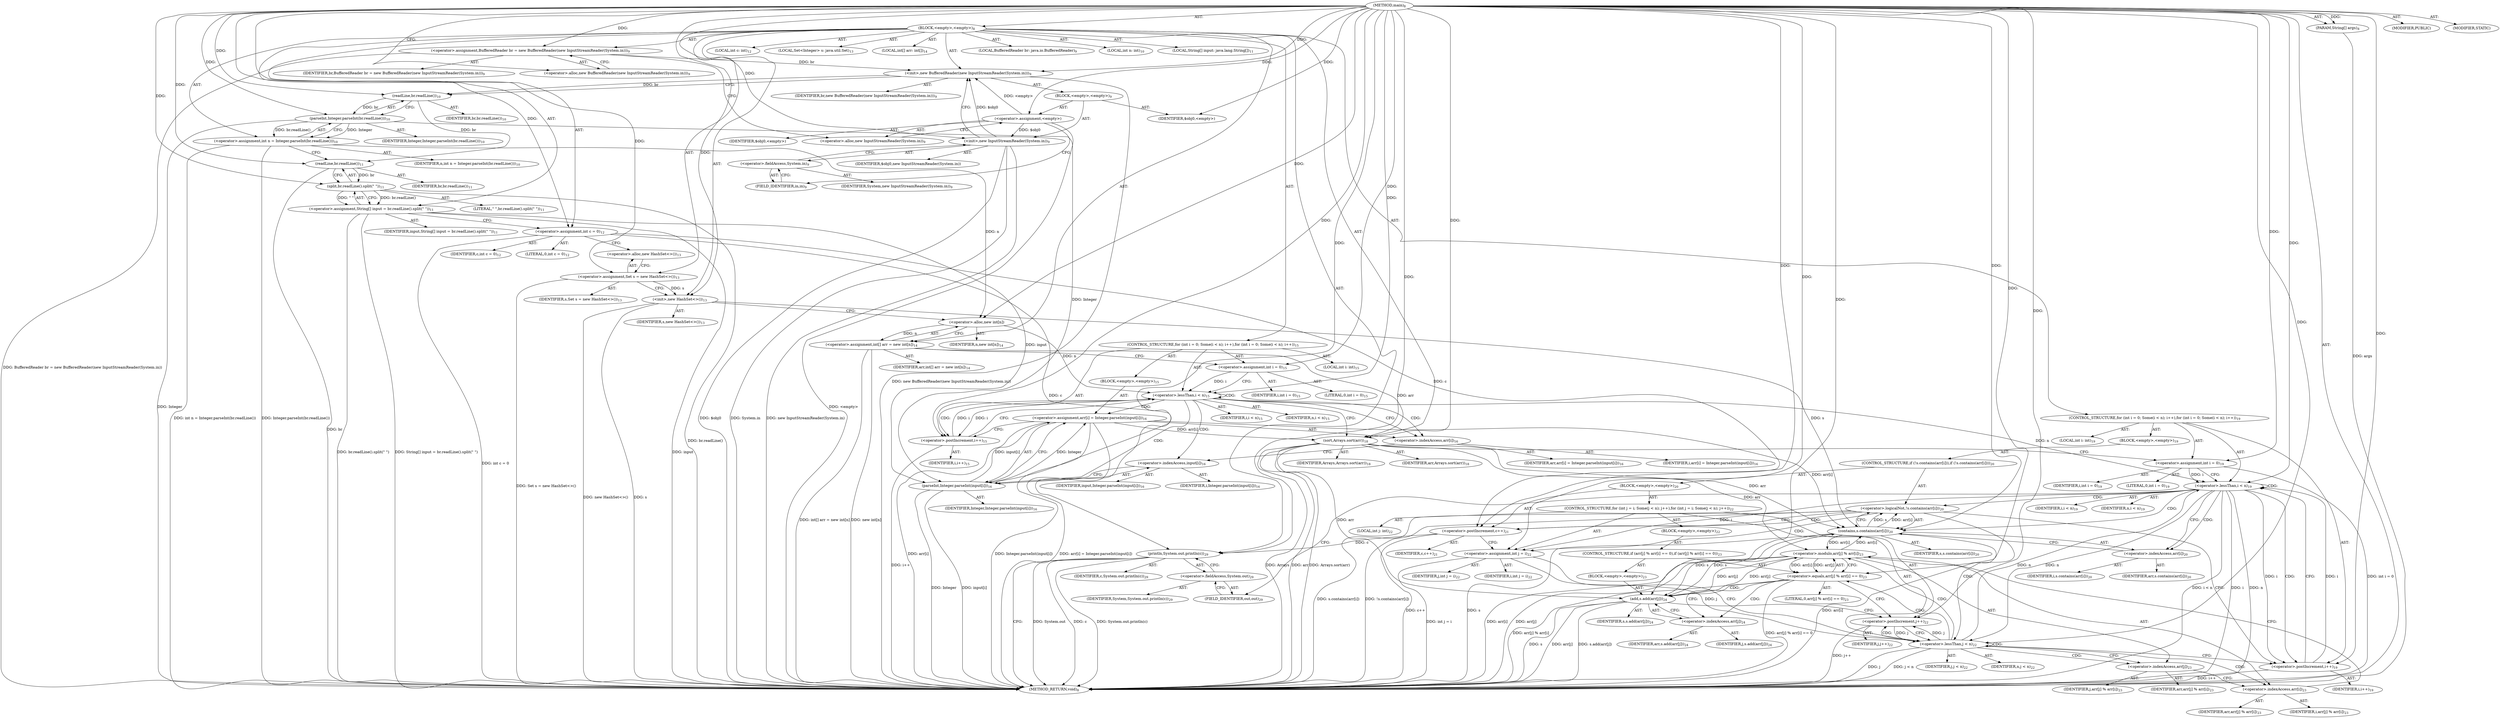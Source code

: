 digraph "main" {  
"21" [label = <(METHOD,main)<SUB>8</SUB>> ]
"22" [label = <(PARAM,String[] args)<SUB>8</SUB>> ]
"23" [label = <(BLOCK,&lt;empty&gt;,&lt;empty&gt;)<SUB>8</SUB>> ]
"4" [label = <(LOCAL,BufferedReader br: java.io.BufferedReader)<SUB>9</SUB>> ]
"24" [label = <(&lt;operator&gt;.assignment,BufferedReader br = new BufferedReader(new InputStreamReader(System.in)))<SUB>9</SUB>> ]
"25" [label = <(IDENTIFIER,br,BufferedReader br = new BufferedReader(new InputStreamReader(System.in)))<SUB>9</SUB>> ]
"26" [label = <(&lt;operator&gt;.alloc,new BufferedReader(new InputStreamReader(System.in)))<SUB>9</SUB>> ]
"27" [label = <(&lt;init&gt;,new BufferedReader(new InputStreamReader(System.in)))<SUB>9</SUB>> ]
"3" [label = <(IDENTIFIER,br,new BufferedReader(new InputStreamReader(System.in)))<SUB>9</SUB>> ]
"28" [label = <(BLOCK,&lt;empty&gt;,&lt;empty&gt;)<SUB>9</SUB>> ]
"29" [label = <(&lt;operator&gt;.assignment,&lt;empty&gt;)> ]
"30" [label = <(IDENTIFIER,$obj0,&lt;empty&gt;)> ]
"31" [label = <(&lt;operator&gt;.alloc,new InputStreamReader(System.in))<SUB>9</SUB>> ]
"32" [label = <(&lt;init&gt;,new InputStreamReader(System.in))<SUB>9</SUB>> ]
"33" [label = <(IDENTIFIER,$obj0,new InputStreamReader(System.in))> ]
"34" [label = <(&lt;operator&gt;.fieldAccess,System.in)<SUB>9</SUB>> ]
"35" [label = <(IDENTIFIER,System,new InputStreamReader(System.in))<SUB>9</SUB>> ]
"36" [label = <(FIELD_IDENTIFIER,in,in)<SUB>9</SUB>> ]
"37" [label = <(IDENTIFIER,$obj0,&lt;empty&gt;)> ]
"38" [label = <(LOCAL,int n: int)<SUB>10</SUB>> ]
"39" [label = <(&lt;operator&gt;.assignment,int n = Integer.parseInt(br.readLine()))<SUB>10</SUB>> ]
"40" [label = <(IDENTIFIER,n,int n = Integer.parseInt(br.readLine()))<SUB>10</SUB>> ]
"41" [label = <(parseInt,Integer.parseInt(br.readLine()))<SUB>10</SUB>> ]
"42" [label = <(IDENTIFIER,Integer,Integer.parseInt(br.readLine()))<SUB>10</SUB>> ]
"43" [label = <(readLine,br.readLine())<SUB>10</SUB>> ]
"44" [label = <(IDENTIFIER,br,br.readLine())<SUB>10</SUB>> ]
"45" [label = <(LOCAL,String[] input: java.lang.String[])<SUB>11</SUB>> ]
"46" [label = <(&lt;operator&gt;.assignment,String[] input = br.readLine().split(&quot; &quot;))<SUB>11</SUB>> ]
"47" [label = <(IDENTIFIER,input,String[] input = br.readLine().split(&quot; &quot;))<SUB>11</SUB>> ]
"48" [label = <(split,br.readLine().split(&quot; &quot;))<SUB>11</SUB>> ]
"49" [label = <(readLine,br.readLine())<SUB>11</SUB>> ]
"50" [label = <(IDENTIFIER,br,br.readLine())<SUB>11</SUB>> ]
"51" [label = <(LITERAL,&quot; &quot;,br.readLine().split(&quot; &quot;))<SUB>11</SUB>> ]
"52" [label = <(LOCAL,int c: int)<SUB>12</SUB>> ]
"53" [label = <(&lt;operator&gt;.assignment,int c = 0)<SUB>12</SUB>> ]
"54" [label = <(IDENTIFIER,c,int c = 0)<SUB>12</SUB>> ]
"55" [label = <(LITERAL,0,int c = 0)<SUB>12</SUB>> ]
"6" [label = <(LOCAL,Set&lt;Integer&gt; s: java.util.Set)<SUB>13</SUB>> ]
"56" [label = <(&lt;operator&gt;.assignment,Set s = new HashSet&lt;&gt;())<SUB>13</SUB>> ]
"57" [label = <(IDENTIFIER,s,Set s = new HashSet&lt;&gt;())<SUB>13</SUB>> ]
"58" [label = <(&lt;operator&gt;.alloc,new HashSet&lt;&gt;())<SUB>13</SUB>> ]
"59" [label = <(&lt;init&gt;,new HashSet&lt;&gt;())<SUB>13</SUB>> ]
"5" [label = <(IDENTIFIER,s,new HashSet&lt;&gt;())<SUB>13</SUB>> ]
"60" [label = <(LOCAL,int[] arr: int[])<SUB>14</SUB>> ]
"61" [label = <(&lt;operator&gt;.assignment,int[] arr = new int[n])<SUB>14</SUB>> ]
"62" [label = <(IDENTIFIER,arr,int[] arr = new int[n])<SUB>14</SUB>> ]
"63" [label = <(&lt;operator&gt;.alloc,new int[n])> ]
"64" [label = <(IDENTIFIER,n,new int[n])<SUB>14</SUB>> ]
"65" [label = <(CONTROL_STRUCTURE,for (int i = 0; Some(i &lt; n); i++),for (int i = 0; Some(i &lt; n); i++))<SUB>15</SUB>> ]
"66" [label = <(LOCAL,int i: int)<SUB>15</SUB>> ]
"67" [label = <(&lt;operator&gt;.assignment,int i = 0)<SUB>15</SUB>> ]
"68" [label = <(IDENTIFIER,i,int i = 0)<SUB>15</SUB>> ]
"69" [label = <(LITERAL,0,int i = 0)<SUB>15</SUB>> ]
"70" [label = <(&lt;operator&gt;.lessThan,i &lt; n)<SUB>15</SUB>> ]
"71" [label = <(IDENTIFIER,i,i &lt; n)<SUB>15</SUB>> ]
"72" [label = <(IDENTIFIER,n,i &lt; n)<SUB>15</SUB>> ]
"73" [label = <(&lt;operator&gt;.postIncrement,i++)<SUB>15</SUB>> ]
"74" [label = <(IDENTIFIER,i,i++)<SUB>15</SUB>> ]
"75" [label = <(BLOCK,&lt;empty&gt;,&lt;empty&gt;)<SUB>15</SUB>> ]
"76" [label = <(&lt;operator&gt;.assignment,arr[i] = Integer.parseInt(input[i]))<SUB>16</SUB>> ]
"77" [label = <(&lt;operator&gt;.indexAccess,arr[i])<SUB>16</SUB>> ]
"78" [label = <(IDENTIFIER,arr,arr[i] = Integer.parseInt(input[i]))<SUB>16</SUB>> ]
"79" [label = <(IDENTIFIER,i,arr[i] = Integer.parseInt(input[i]))<SUB>16</SUB>> ]
"80" [label = <(parseInt,Integer.parseInt(input[i]))<SUB>16</SUB>> ]
"81" [label = <(IDENTIFIER,Integer,Integer.parseInt(input[i]))<SUB>16</SUB>> ]
"82" [label = <(&lt;operator&gt;.indexAccess,input[i])<SUB>16</SUB>> ]
"83" [label = <(IDENTIFIER,input,Integer.parseInt(input[i]))<SUB>16</SUB>> ]
"84" [label = <(IDENTIFIER,i,Integer.parseInt(input[i]))<SUB>16</SUB>> ]
"85" [label = <(sort,Arrays.sort(arr))<SUB>18</SUB>> ]
"86" [label = <(IDENTIFIER,Arrays,Arrays.sort(arr))<SUB>18</SUB>> ]
"87" [label = <(IDENTIFIER,arr,Arrays.sort(arr))<SUB>18</SUB>> ]
"88" [label = <(CONTROL_STRUCTURE,for (int i = 0; Some(i &lt; n); i++),for (int i = 0; Some(i &lt; n); i++))<SUB>19</SUB>> ]
"89" [label = <(LOCAL,int i: int)<SUB>19</SUB>> ]
"90" [label = <(&lt;operator&gt;.assignment,int i = 0)<SUB>19</SUB>> ]
"91" [label = <(IDENTIFIER,i,int i = 0)<SUB>19</SUB>> ]
"92" [label = <(LITERAL,0,int i = 0)<SUB>19</SUB>> ]
"93" [label = <(&lt;operator&gt;.lessThan,i &lt; n)<SUB>19</SUB>> ]
"94" [label = <(IDENTIFIER,i,i &lt; n)<SUB>19</SUB>> ]
"95" [label = <(IDENTIFIER,n,i &lt; n)<SUB>19</SUB>> ]
"96" [label = <(&lt;operator&gt;.postIncrement,i++)<SUB>19</SUB>> ]
"97" [label = <(IDENTIFIER,i,i++)<SUB>19</SUB>> ]
"98" [label = <(BLOCK,&lt;empty&gt;,&lt;empty&gt;)<SUB>19</SUB>> ]
"99" [label = <(CONTROL_STRUCTURE,if (!s.contains(arr[i])),if (!s.contains(arr[i])))<SUB>20</SUB>> ]
"100" [label = <(&lt;operator&gt;.logicalNot,!s.contains(arr[i]))<SUB>20</SUB>> ]
"101" [label = <(contains,s.contains(arr[i]))<SUB>20</SUB>> ]
"102" [label = <(IDENTIFIER,s,s.contains(arr[i]))<SUB>20</SUB>> ]
"103" [label = <(&lt;operator&gt;.indexAccess,arr[i])<SUB>20</SUB>> ]
"104" [label = <(IDENTIFIER,arr,s.contains(arr[i]))<SUB>20</SUB>> ]
"105" [label = <(IDENTIFIER,i,s.contains(arr[i]))<SUB>20</SUB>> ]
"106" [label = <(BLOCK,&lt;empty&gt;,&lt;empty&gt;)<SUB>20</SUB>> ]
"107" [label = <(&lt;operator&gt;.postIncrement,c++)<SUB>21</SUB>> ]
"108" [label = <(IDENTIFIER,c,c++)<SUB>21</SUB>> ]
"109" [label = <(CONTROL_STRUCTURE,for (int j = i; Some(j &lt; n); j++),for (int j = i; Some(j &lt; n); j++))<SUB>22</SUB>> ]
"110" [label = <(LOCAL,int j: int)<SUB>22</SUB>> ]
"111" [label = <(&lt;operator&gt;.assignment,int j = i)<SUB>22</SUB>> ]
"112" [label = <(IDENTIFIER,j,int j = i)<SUB>22</SUB>> ]
"113" [label = <(IDENTIFIER,i,int j = i)<SUB>22</SUB>> ]
"114" [label = <(&lt;operator&gt;.lessThan,j &lt; n)<SUB>22</SUB>> ]
"115" [label = <(IDENTIFIER,j,j &lt; n)<SUB>22</SUB>> ]
"116" [label = <(IDENTIFIER,n,j &lt; n)<SUB>22</SUB>> ]
"117" [label = <(&lt;operator&gt;.postIncrement,j++)<SUB>22</SUB>> ]
"118" [label = <(IDENTIFIER,j,j++)<SUB>22</SUB>> ]
"119" [label = <(BLOCK,&lt;empty&gt;,&lt;empty&gt;)<SUB>22</SUB>> ]
"120" [label = <(CONTROL_STRUCTURE,if (arr[j] % arr[i] == 0),if (arr[j] % arr[i] == 0))<SUB>23</SUB>> ]
"121" [label = <(&lt;operator&gt;.equals,arr[j] % arr[i] == 0)<SUB>23</SUB>> ]
"122" [label = <(&lt;operator&gt;.modulo,arr[j] % arr[i])<SUB>23</SUB>> ]
"123" [label = <(&lt;operator&gt;.indexAccess,arr[j])<SUB>23</SUB>> ]
"124" [label = <(IDENTIFIER,arr,arr[j] % arr[i])<SUB>23</SUB>> ]
"125" [label = <(IDENTIFIER,j,arr[j] % arr[i])<SUB>23</SUB>> ]
"126" [label = <(&lt;operator&gt;.indexAccess,arr[i])<SUB>23</SUB>> ]
"127" [label = <(IDENTIFIER,arr,arr[j] % arr[i])<SUB>23</SUB>> ]
"128" [label = <(IDENTIFIER,i,arr[j] % arr[i])<SUB>23</SUB>> ]
"129" [label = <(LITERAL,0,arr[j] % arr[i] == 0)<SUB>23</SUB>> ]
"130" [label = <(BLOCK,&lt;empty&gt;,&lt;empty&gt;)<SUB>23</SUB>> ]
"131" [label = <(add,s.add(arr[j]))<SUB>24</SUB>> ]
"132" [label = <(IDENTIFIER,s,s.add(arr[j]))<SUB>24</SUB>> ]
"133" [label = <(&lt;operator&gt;.indexAccess,arr[j])<SUB>24</SUB>> ]
"134" [label = <(IDENTIFIER,arr,s.add(arr[j]))<SUB>24</SUB>> ]
"135" [label = <(IDENTIFIER,j,s.add(arr[j]))<SUB>24</SUB>> ]
"136" [label = <(println,System.out.println(c))<SUB>29</SUB>> ]
"137" [label = <(&lt;operator&gt;.fieldAccess,System.out)<SUB>29</SUB>> ]
"138" [label = <(IDENTIFIER,System,System.out.println(c))<SUB>29</SUB>> ]
"139" [label = <(FIELD_IDENTIFIER,out,out)<SUB>29</SUB>> ]
"140" [label = <(IDENTIFIER,c,System.out.println(c))<SUB>29</SUB>> ]
"141" [label = <(MODIFIER,PUBLIC)> ]
"142" [label = <(MODIFIER,STATIC)> ]
"143" [label = <(METHOD_RETURN,void)<SUB>8</SUB>> ]
  "21" -> "22"  [ label = "AST: "] 
  "21" -> "23"  [ label = "AST: "] 
  "21" -> "141"  [ label = "AST: "] 
  "21" -> "142"  [ label = "AST: "] 
  "21" -> "143"  [ label = "AST: "] 
  "23" -> "4"  [ label = "AST: "] 
  "23" -> "24"  [ label = "AST: "] 
  "23" -> "27"  [ label = "AST: "] 
  "23" -> "38"  [ label = "AST: "] 
  "23" -> "39"  [ label = "AST: "] 
  "23" -> "45"  [ label = "AST: "] 
  "23" -> "46"  [ label = "AST: "] 
  "23" -> "52"  [ label = "AST: "] 
  "23" -> "53"  [ label = "AST: "] 
  "23" -> "6"  [ label = "AST: "] 
  "23" -> "56"  [ label = "AST: "] 
  "23" -> "59"  [ label = "AST: "] 
  "23" -> "60"  [ label = "AST: "] 
  "23" -> "61"  [ label = "AST: "] 
  "23" -> "65"  [ label = "AST: "] 
  "23" -> "85"  [ label = "AST: "] 
  "23" -> "88"  [ label = "AST: "] 
  "23" -> "136"  [ label = "AST: "] 
  "24" -> "25"  [ label = "AST: "] 
  "24" -> "26"  [ label = "AST: "] 
  "27" -> "3"  [ label = "AST: "] 
  "27" -> "28"  [ label = "AST: "] 
  "28" -> "29"  [ label = "AST: "] 
  "28" -> "32"  [ label = "AST: "] 
  "28" -> "37"  [ label = "AST: "] 
  "29" -> "30"  [ label = "AST: "] 
  "29" -> "31"  [ label = "AST: "] 
  "32" -> "33"  [ label = "AST: "] 
  "32" -> "34"  [ label = "AST: "] 
  "34" -> "35"  [ label = "AST: "] 
  "34" -> "36"  [ label = "AST: "] 
  "39" -> "40"  [ label = "AST: "] 
  "39" -> "41"  [ label = "AST: "] 
  "41" -> "42"  [ label = "AST: "] 
  "41" -> "43"  [ label = "AST: "] 
  "43" -> "44"  [ label = "AST: "] 
  "46" -> "47"  [ label = "AST: "] 
  "46" -> "48"  [ label = "AST: "] 
  "48" -> "49"  [ label = "AST: "] 
  "48" -> "51"  [ label = "AST: "] 
  "49" -> "50"  [ label = "AST: "] 
  "53" -> "54"  [ label = "AST: "] 
  "53" -> "55"  [ label = "AST: "] 
  "56" -> "57"  [ label = "AST: "] 
  "56" -> "58"  [ label = "AST: "] 
  "59" -> "5"  [ label = "AST: "] 
  "61" -> "62"  [ label = "AST: "] 
  "61" -> "63"  [ label = "AST: "] 
  "63" -> "64"  [ label = "AST: "] 
  "65" -> "66"  [ label = "AST: "] 
  "65" -> "67"  [ label = "AST: "] 
  "65" -> "70"  [ label = "AST: "] 
  "65" -> "73"  [ label = "AST: "] 
  "65" -> "75"  [ label = "AST: "] 
  "67" -> "68"  [ label = "AST: "] 
  "67" -> "69"  [ label = "AST: "] 
  "70" -> "71"  [ label = "AST: "] 
  "70" -> "72"  [ label = "AST: "] 
  "73" -> "74"  [ label = "AST: "] 
  "75" -> "76"  [ label = "AST: "] 
  "76" -> "77"  [ label = "AST: "] 
  "76" -> "80"  [ label = "AST: "] 
  "77" -> "78"  [ label = "AST: "] 
  "77" -> "79"  [ label = "AST: "] 
  "80" -> "81"  [ label = "AST: "] 
  "80" -> "82"  [ label = "AST: "] 
  "82" -> "83"  [ label = "AST: "] 
  "82" -> "84"  [ label = "AST: "] 
  "85" -> "86"  [ label = "AST: "] 
  "85" -> "87"  [ label = "AST: "] 
  "88" -> "89"  [ label = "AST: "] 
  "88" -> "90"  [ label = "AST: "] 
  "88" -> "93"  [ label = "AST: "] 
  "88" -> "96"  [ label = "AST: "] 
  "88" -> "98"  [ label = "AST: "] 
  "90" -> "91"  [ label = "AST: "] 
  "90" -> "92"  [ label = "AST: "] 
  "93" -> "94"  [ label = "AST: "] 
  "93" -> "95"  [ label = "AST: "] 
  "96" -> "97"  [ label = "AST: "] 
  "98" -> "99"  [ label = "AST: "] 
  "99" -> "100"  [ label = "AST: "] 
  "99" -> "106"  [ label = "AST: "] 
  "100" -> "101"  [ label = "AST: "] 
  "101" -> "102"  [ label = "AST: "] 
  "101" -> "103"  [ label = "AST: "] 
  "103" -> "104"  [ label = "AST: "] 
  "103" -> "105"  [ label = "AST: "] 
  "106" -> "107"  [ label = "AST: "] 
  "106" -> "109"  [ label = "AST: "] 
  "107" -> "108"  [ label = "AST: "] 
  "109" -> "110"  [ label = "AST: "] 
  "109" -> "111"  [ label = "AST: "] 
  "109" -> "114"  [ label = "AST: "] 
  "109" -> "117"  [ label = "AST: "] 
  "109" -> "119"  [ label = "AST: "] 
  "111" -> "112"  [ label = "AST: "] 
  "111" -> "113"  [ label = "AST: "] 
  "114" -> "115"  [ label = "AST: "] 
  "114" -> "116"  [ label = "AST: "] 
  "117" -> "118"  [ label = "AST: "] 
  "119" -> "120"  [ label = "AST: "] 
  "120" -> "121"  [ label = "AST: "] 
  "120" -> "130"  [ label = "AST: "] 
  "121" -> "122"  [ label = "AST: "] 
  "121" -> "129"  [ label = "AST: "] 
  "122" -> "123"  [ label = "AST: "] 
  "122" -> "126"  [ label = "AST: "] 
  "123" -> "124"  [ label = "AST: "] 
  "123" -> "125"  [ label = "AST: "] 
  "126" -> "127"  [ label = "AST: "] 
  "126" -> "128"  [ label = "AST: "] 
  "130" -> "131"  [ label = "AST: "] 
  "131" -> "132"  [ label = "AST: "] 
  "131" -> "133"  [ label = "AST: "] 
  "133" -> "134"  [ label = "AST: "] 
  "133" -> "135"  [ label = "AST: "] 
  "136" -> "137"  [ label = "AST: "] 
  "136" -> "140"  [ label = "AST: "] 
  "137" -> "138"  [ label = "AST: "] 
  "137" -> "139"  [ label = "AST: "] 
  "24" -> "31"  [ label = "CFG: "] 
  "27" -> "43"  [ label = "CFG: "] 
  "39" -> "49"  [ label = "CFG: "] 
  "46" -> "53"  [ label = "CFG: "] 
  "53" -> "58"  [ label = "CFG: "] 
  "56" -> "59"  [ label = "CFG: "] 
  "59" -> "63"  [ label = "CFG: "] 
  "61" -> "67"  [ label = "CFG: "] 
  "85" -> "90"  [ label = "CFG: "] 
  "136" -> "143"  [ label = "CFG: "] 
  "26" -> "24"  [ label = "CFG: "] 
  "41" -> "39"  [ label = "CFG: "] 
  "48" -> "46"  [ label = "CFG: "] 
  "58" -> "56"  [ label = "CFG: "] 
  "63" -> "61"  [ label = "CFG: "] 
  "67" -> "70"  [ label = "CFG: "] 
  "70" -> "77"  [ label = "CFG: "] 
  "70" -> "85"  [ label = "CFG: "] 
  "73" -> "70"  [ label = "CFG: "] 
  "90" -> "93"  [ label = "CFG: "] 
  "93" -> "103"  [ label = "CFG: "] 
  "93" -> "139"  [ label = "CFG: "] 
  "96" -> "93"  [ label = "CFG: "] 
  "137" -> "136"  [ label = "CFG: "] 
  "29" -> "36"  [ label = "CFG: "] 
  "32" -> "27"  [ label = "CFG: "] 
  "43" -> "41"  [ label = "CFG: "] 
  "49" -> "48"  [ label = "CFG: "] 
  "76" -> "73"  [ label = "CFG: "] 
  "139" -> "137"  [ label = "CFG: "] 
  "31" -> "29"  [ label = "CFG: "] 
  "34" -> "32"  [ label = "CFG: "] 
  "77" -> "82"  [ label = "CFG: "] 
  "80" -> "76"  [ label = "CFG: "] 
  "100" -> "107"  [ label = "CFG: "] 
  "100" -> "96"  [ label = "CFG: "] 
  "36" -> "34"  [ label = "CFG: "] 
  "82" -> "80"  [ label = "CFG: "] 
  "101" -> "100"  [ label = "CFG: "] 
  "107" -> "111"  [ label = "CFG: "] 
  "103" -> "101"  [ label = "CFG: "] 
  "111" -> "114"  [ label = "CFG: "] 
  "114" -> "123"  [ label = "CFG: "] 
  "114" -> "96"  [ label = "CFG: "] 
  "117" -> "114"  [ label = "CFG: "] 
  "121" -> "133"  [ label = "CFG: "] 
  "121" -> "117"  [ label = "CFG: "] 
  "122" -> "121"  [ label = "CFG: "] 
  "131" -> "117"  [ label = "CFG: "] 
  "123" -> "126"  [ label = "CFG: "] 
  "126" -> "122"  [ label = "CFG: "] 
  "133" -> "131"  [ label = "CFG: "] 
  "21" -> "26"  [ label = "CFG: "] 
  "22" -> "143"  [ label = "DDG: args"] 
  "24" -> "143"  [ label = "DDG: BufferedReader br = new BufferedReader(new InputStreamReader(System.in))"] 
  "29" -> "143"  [ label = "DDG: &lt;empty&gt;"] 
  "32" -> "143"  [ label = "DDG: $obj0"] 
  "32" -> "143"  [ label = "DDG: System.in"] 
  "32" -> "143"  [ label = "DDG: new InputStreamReader(System.in)"] 
  "27" -> "143"  [ label = "DDG: new BufferedReader(new InputStreamReader(System.in))"] 
  "41" -> "143"  [ label = "DDG: Integer"] 
  "39" -> "143"  [ label = "DDG: Integer.parseInt(br.readLine())"] 
  "39" -> "143"  [ label = "DDG: int n = Integer.parseInt(br.readLine())"] 
  "46" -> "143"  [ label = "DDG: input"] 
  "49" -> "143"  [ label = "DDG: br"] 
  "48" -> "143"  [ label = "DDG: br.readLine()"] 
  "46" -> "143"  [ label = "DDG: br.readLine().split(&quot; &quot;)"] 
  "46" -> "143"  [ label = "DDG: String[] input = br.readLine().split(&quot; &quot;)"] 
  "53" -> "143"  [ label = "DDG: int c = 0"] 
  "56" -> "143"  [ label = "DDG: Set s = new HashSet&lt;&gt;()"] 
  "59" -> "143"  [ label = "DDG: s"] 
  "59" -> "143"  [ label = "DDG: new HashSet&lt;&gt;()"] 
  "61" -> "143"  [ label = "DDG: new int[n]"] 
  "61" -> "143"  [ label = "DDG: int[] arr = new int[n]"] 
  "85" -> "143"  [ label = "DDG: arr"] 
  "85" -> "143"  [ label = "DDG: Arrays.sort(arr)"] 
  "90" -> "143"  [ label = "DDG: int i = 0"] 
  "93" -> "143"  [ label = "DDG: i"] 
  "93" -> "143"  [ label = "DDG: n"] 
  "93" -> "143"  [ label = "DDG: i &lt; n"] 
  "136" -> "143"  [ label = "DDG: System.out"] 
  "136" -> "143"  [ label = "DDG: c"] 
  "136" -> "143"  [ label = "DDG: System.out.println(c)"] 
  "101" -> "143"  [ label = "DDG: s"] 
  "101" -> "143"  [ label = "DDG: arr[i]"] 
  "100" -> "143"  [ label = "DDG: s.contains(arr[i])"] 
  "100" -> "143"  [ label = "DDG: !s.contains(arr[i])"] 
  "107" -> "143"  [ label = "DDG: c++"] 
  "111" -> "143"  [ label = "DDG: int j = i"] 
  "114" -> "143"  [ label = "DDG: j"] 
  "114" -> "143"  [ label = "DDG: j &lt; n"] 
  "96" -> "143"  [ label = "DDG: i++"] 
  "122" -> "143"  [ label = "DDG: arr[j]"] 
  "122" -> "143"  [ label = "DDG: arr[i]"] 
  "121" -> "143"  [ label = "DDG: arr[j] % arr[i]"] 
  "121" -> "143"  [ label = "DDG: arr[j] % arr[i] == 0"] 
  "131" -> "143"  [ label = "DDG: s"] 
  "131" -> "143"  [ label = "DDG: arr[j]"] 
  "131" -> "143"  [ label = "DDG: s.add(arr[j])"] 
  "117" -> "143"  [ label = "DDG: j++"] 
  "76" -> "143"  [ label = "DDG: arr[i]"] 
  "80" -> "143"  [ label = "DDG: Integer"] 
  "80" -> "143"  [ label = "DDG: input[i]"] 
  "76" -> "143"  [ label = "DDG: Integer.parseInt(input[i])"] 
  "76" -> "143"  [ label = "DDG: arr[i] = Integer.parseInt(input[i])"] 
  "73" -> "143"  [ label = "DDG: i++"] 
  "85" -> "143"  [ label = "DDG: Arrays"] 
  "21" -> "22"  [ label = "DDG: "] 
  "21" -> "24"  [ label = "DDG: "] 
  "41" -> "39"  [ label = "DDG: Integer"] 
  "41" -> "39"  [ label = "DDG: br.readLine()"] 
  "48" -> "46"  [ label = "DDG: br.readLine()"] 
  "48" -> "46"  [ label = "DDG: &quot; &quot;"] 
  "21" -> "53"  [ label = "DDG: "] 
  "21" -> "56"  [ label = "DDG: "] 
  "63" -> "61"  [ label = "DDG: n"] 
  "24" -> "27"  [ label = "DDG: br"] 
  "21" -> "27"  [ label = "DDG: "] 
  "29" -> "27"  [ label = "DDG: &lt;empty&gt;"] 
  "32" -> "27"  [ label = "DDG: $obj0"] 
  "56" -> "59"  [ label = "DDG: s"] 
  "21" -> "59"  [ label = "DDG: "] 
  "21" -> "67"  [ label = "DDG: "] 
  "21" -> "85"  [ label = "DDG: "] 
  "61" -> "85"  [ label = "DDG: arr"] 
  "76" -> "85"  [ label = "DDG: arr[i]"] 
  "21" -> "90"  [ label = "DDG: "] 
  "53" -> "136"  [ label = "DDG: c"] 
  "107" -> "136"  [ label = "DDG: c"] 
  "21" -> "136"  [ label = "DDG: "] 
  "21" -> "29"  [ label = "DDG: "] 
  "21" -> "37"  [ label = "DDG: "] 
  "21" -> "41"  [ label = "DDG: "] 
  "43" -> "41"  [ label = "DDG: br"] 
  "49" -> "48"  [ label = "DDG: br"] 
  "21" -> "48"  [ label = "DDG: "] 
  "39" -> "63"  [ label = "DDG: n"] 
  "21" -> "63"  [ label = "DDG: "] 
  "67" -> "70"  [ label = "DDG: i"] 
  "73" -> "70"  [ label = "DDG: i"] 
  "21" -> "70"  [ label = "DDG: "] 
  "63" -> "70"  [ label = "DDG: n"] 
  "70" -> "73"  [ label = "DDG: i"] 
  "21" -> "73"  [ label = "DDG: "] 
  "80" -> "76"  [ label = "DDG: Integer"] 
  "80" -> "76"  [ label = "DDG: input[i]"] 
  "90" -> "93"  [ label = "DDG: i"] 
  "96" -> "93"  [ label = "DDG: i"] 
  "21" -> "93"  [ label = "DDG: "] 
  "70" -> "93"  [ label = "DDG: n"] 
  "114" -> "93"  [ label = "DDG: n"] 
  "93" -> "96"  [ label = "DDG: i"] 
  "21" -> "96"  [ label = "DDG: "] 
  "29" -> "32"  [ label = "DDG: $obj0"] 
  "21" -> "32"  [ label = "DDG: "] 
  "27" -> "43"  [ label = "DDG: br"] 
  "21" -> "43"  [ label = "DDG: "] 
  "43" -> "49"  [ label = "DDG: br"] 
  "21" -> "49"  [ label = "DDG: "] 
  "41" -> "80"  [ label = "DDG: Integer"] 
  "21" -> "80"  [ label = "DDG: "] 
  "46" -> "80"  [ label = "DDG: input"] 
  "101" -> "100"  [ label = "DDG: s"] 
  "101" -> "100"  [ label = "DDG: arr[i]"] 
  "59" -> "101"  [ label = "DDG: s"] 
  "131" -> "101"  [ label = "DDG: s"] 
  "21" -> "101"  [ label = "DDG: "] 
  "85" -> "101"  [ label = "DDG: arr"] 
  "122" -> "101"  [ label = "DDG: arr[i]"] 
  "76" -> "101"  [ label = "DDG: arr[i]"] 
  "53" -> "107"  [ label = "DDG: c"] 
  "21" -> "107"  [ label = "DDG: "] 
  "93" -> "111"  [ label = "DDG: i"] 
  "21" -> "111"  [ label = "DDG: "] 
  "111" -> "114"  [ label = "DDG: j"] 
  "117" -> "114"  [ label = "DDG: j"] 
  "21" -> "114"  [ label = "DDG: "] 
  "93" -> "114"  [ label = "DDG: n"] 
  "114" -> "117"  [ label = "DDG: j"] 
  "21" -> "117"  [ label = "DDG: "] 
  "122" -> "121"  [ label = "DDG: arr[j]"] 
  "122" -> "121"  [ label = "DDG: arr[i]"] 
  "21" -> "121"  [ label = "DDG: "] 
  "85" -> "122"  [ label = "DDG: arr"] 
  "131" -> "122"  [ label = "DDG: arr[j]"] 
  "101" -> "122"  [ label = "DDG: arr[i]"] 
  "101" -> "131"  [ label = "DDG: s"] 
  "21" -> "131"  [ label = "DDG: "] 
  "85" -> "131"  [ label = "DDG: arr"] 
  "122" -> "131"  [ label = "DDG: arr[j]"] 
  "70" -> "73"  [ label = "CDG: "] 
  "70" -> "77"  [ label = "CDG: "] 
  "70" -> "76"  [ label = "CDG: "] 
  "70" -> "82"  [ label = "CDG: "] 
  "70" -> "80"  [ label = "CDG: "] 
  "70" -> "70"  [ label = "CDG: "] 
  "93" -> "96"  [ label = "CDG: "] 
  "93" -> "103"  [ label = "CDG: "] 
  "93" -> "93"  [ label = "CDG: "] 
  "93" -> "101"  [ label = "CDG: "] 
  "93" -> "100"  [ label = "CDG: "] 
  "100" -> "107"  [ label = "CDG: "] 
  "100" -> "114"  [ label = "CDG: "] 
  "100" -> "111"  [ label = "CDG: "] 
  "114" -> "122"  [ label = "CDG: "] 
  "114" -> "114"  [ label = "CDG: "] 
  "114" -> "121"  [ label = "CDG: "] 
  "114" -> "123"  [ label = "CDG: "] 
  "114" -> "126"  [ label = "CDG: "] 
  "114" -> "117"  [ label = "CDG: "] 
  "121" -> "131"  [ label = "CDG: "] 
  "121" -> "133"  [ label = "CDG: "] 
}
